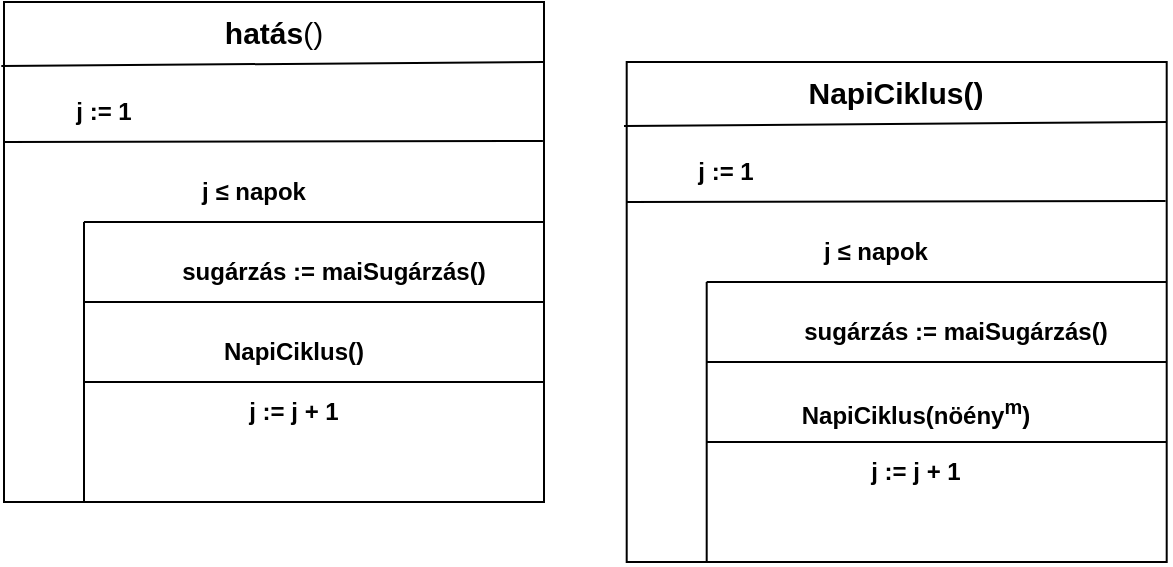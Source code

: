 <mxfile version="24.2.5" type="device">
  <diagram name="Page-1" id="QlbCESwdWhQ616gQmt5w">
    <mxGraphModel dx="1035" dy="626" grid="1" gridSize="10" guides="1" tooltips="1" connect="1" arrows="1" fold="1" page="1" pageScale="1" pageWidth="850" pageHeight="1100" math="0" shadow="0">
      <root>
        <mxCell id="0" />
        <mxCell id="1" parent="0" />
        <mxCell id="heVDlDfBvZri-jR2nNdC-1" value="" style="rounded=0;whiteSpace=wrap;html=1;" vertex="1" parent="1">
          <mxGeometry x="140" y="90" width="270" height="250" as="geometry" />
        </mxCell>
        <mxCell id="heVDlDfBvZri-jR2nNdC-2" value="&lt;font style=&quot;font-size: 15px;&quot;&gt;&lt;b&gt;&lt;font style=&quot;font-size: 15px;&quot;&gt;hatás&lt;/font&gt;&lt;/b&gt;()&lt;/font&gt;" style="text;html=1;align=center;verticalAlign=middle;whiteSpace=wrap;rounded=0;" vertex="1" parent="1">
          <mxGeometry x="245" y="90" width="60" height="30" as="geometry" />
        </mxCell>
        <mxCell id="heVDlDfBvZri-jR2nNdC-3" value="" style="endArrow=none;html=1;rounded=0;entryX=1;entryY=0.12;entryDx=0;entryDy=0;entryPerimeter=0;exitX=-0.005;exitY=0.128;exitDx=0;exitDy=0;exitPerimeter=0;" edge="1" parent="1" source="heVDlDfBvZri-jR2nNdC-1" target="heVDlDfBvZri-jR2nNdC-1">
          <mxGeometry width="50" height="50" relative="1" as="geometry">
            <mxPoint x="140" y="130" as="sourcePoint" />
            <mxPoint x="190" y="80" as="targetPoint" />
          </mxGeometry>
        </mxCell>
        <mxCell id="heVDlDfBvZri-jR2nNdC-4" value="&lt;b&gt;j := 1&lt;/b&gt;" style="text;html=1;align=center;verticalAlign=middle;whiteSpace=wrap;rounded=0;" vertex="1" parent="1">
          <mxGeometry x="160" y="130" width="60" height="30" as="geometry" />
        </mxCell>
        <mxCell id="heVDlDfBvZri-jR2nNdC-5" value="" style="endArrow=none;html=1;rounded=0;entryX=0.998;entryY=0.278;entryDx=0;entryDy=0;entryPerimeter=0;" edge="1" parent="1" target="heVDlDfBvZri-jR2nNdC-1">
          <mxGeometry width="50" height="50" relative="1" as="geometry">
            <mxPoint x="140" y="160" as="sourcePoint" />
            <mxPoint x="190" y="110" as="targetPoint" />
          </mxGeometry>
        </mxCell>
        <mxCell id="heVDlDfBvZri-jR2nNdC-6" value="&lt;b&gt;j ≤ napok&lt;/b&gt;" style="text;html=1;align=center;verticalAlign=middle;whiteSpace=wrap;rounded=0;" vertex="1" parent="1">
          <mxGeometry x="230" y="170" width="70" height="30" as="geometry" />
        </mxCell>
        <mxCell id="heVDlDfBvZri-jR2nNdC-7" value="" style="endArrow=none;html=1;rounded=0;exitX=0.148;exitY=0.44;exitDx=0;exitDy=0;exitPerimeter=0;" edge="1" parent="1" source="heVDlDfBvZri-jR2nNdC-1">
          <mxGeometry width="50" height="50" relative="1" as="geometry">
            <mxPoint x="360" y="250" as="sourcePoint" />
            <mxPoint x="410" y="200" as="targetPoint" />
          </mxGeometry>
        </mxCell>
        <mxCell id="heVDlDfBvZri-jR2nNdC-8" value="" style="endArrow=none;html=1;rounded=0;" edge="1" parent="1">
          <mxGeometry width="50" height="50" relative="1" as="geometry">
            <mxPoint x="180" y="340" as="sourcePoint" />
            <mxPoint x="180" y="200" as="targetPoint" />
          </mxGeometry>
        </mxCell>
        <mxCell id="heVDlDfBvZri-jR2nNdC-9" value="&lt;b&gt;sugárzás := maiSugárzás()&lt;/b&gt;" style="text;html=1;align=center;verticalAlign=middle;whiteSpace=wrap;rounded=0;" vertex="1" parent="1">
          <mxGeometry x="220" y="210" width="170" height="30" as="geometry" />
        </mxCell>
        <mxCell id="heVDlDfBvZri-jR2nNdC-10" value="" style="endArrow=none;html=1;rounded=0;" edge="1" parent="1">
          <mxGeometry width="50" height="50" relative="1" as="geometry">
            <mxPoint x="180" y="240" as="sourcePoint" />
            <mxPoint x="410" y="240" as="targetPoint" />
          </mxGeometry>
        </mxCell>
        <mxCell id="heVDlDfBvZri-jR2nNdC-11" value="" style="endArrow=none;html=1;rounded=0;" edge="1" parent="1">
          <mxGeometry width="50" height="50" relative="1" as="geometry">
            <mxPoint x="180" y="280" as="sourcePoint" />
            <mxPoint x="410" y="280" as="targetPoint" />
          </mxGeometry>
        </mxCell>
        <mxCell id="heVDlDfBvZri-jR2nNdC-12" value="&lt;b&gt;NapiCiklus()&lt;/b&gt;" style="text;html=1;align=center;verticalAlign=middle;whiteSpace=wrap;rounded=0;" vertex="1" parent="1">
          <mxGeometry x="200" y="250" width="170" height="30" as="geometry" />
        </mxCell>
        <mxCell id="heVDlDfBvZri-jR2nNdC-13" value="&lt;b&gt;j := j + 1&lt;/b&gt;" style="text;html=1;align=center;verticalAlign=middle;whiteSpace=wrap;rounded=0;" vertex="1" parent="1">
          <mxGeometry x="200" y="280" width="170" height="30" as="geometry" />
        </mxCell>
        <mxCell id="heVDlDfBvZri-jR2nNdC-14" value="" style="rounded=0;whiteSpace=wrap;html=1;" vertex="1" parent="1">
          <mxGeometry x="451.35" y="120" width="270" height="250" as="geometry" />
        </mxCell>
        <mxCell id="heVDlDfBvZri-jR2nNdC-15" value="&lt;span style=&quot;font-size: 15px;&quot;&gt;&lt;b&gt;NapiCiklus()&lt;/b&gt;&lt;/span&gt;" style="text;html=1;align=center;verticalAlign=middle;whiteSpace=wrap;rounded=0;" vertex="1" parent="1">
          <mxGeometry x="556.35" y="120" width="60" height="30" as="geometry" />
        </mxCell>
        <mxCell id="heVDlDfBvZri-jR2nNdC-16" value="" style="endArrow=none;html=1;rounded=0;entryX=1;entryY=0.12;entryDx=0;entryDy=0;entryPerimeter=0;exitX=-0.005;exitY=0.128;exitDx=0;exitDy=0;exitPerimeter=0;" edge="1" parent="1" source="heVDlDfBvZri-jR2nNdC-14" target="heVDlDfBvZri-jR2nNdC-14">
          <mxGeometry width="50" height="50" relative="1" as="geometry">
            <mxPoint x="451.35" y="160" as="sourcePoint" />
            <mxPoint x="501.35" y="110" as="targetPoint" />
          </mxGeometry>
        </mxCell>
        <mxCell id="heVDlDfBvZri-jR2nNdC-17" value="&lt;b&gt;j := 1&lt;/b&gt;" style="text;html=1;align=center;verticalAlign=middle;whiteSpace=wrap;rounded=0;" vertex="1" parent="1">
          <mxGeometry x="471.35" y="160" width="60" height="30" as="geometry" />
        </mxCell>
        <mxCell id="heVDlDfBvZri-jR2nNdC-18" value="" style="endArrow=none;html=1;rounded=0;entryX=0.998;entryY=0.278;entryDx=0;entryDy=0;entryPerimeter=0;" edge="1" parent="1" target="heVDlDfBvZri-jR2nNdC-14">
          <mxGeometry width="50" height="50" relative="1" as="geometry">
            <mxPoint x="451.35" y="190" as="sourcePoint" />
            <mxPoint x="501.35" y="140" as="targetPoint" />
          </mxGeometry>
        </mxCell>
        <mxCell id="heVDlDfBvZri-jR2nNdC-19" value="&lt;b&gt;j ≤ napok&lt;/b&gt;" style="text;html=1;align=center;verticalAlign=middle;whiteSpace=wrap;rounded=0;" vertex="1" parent="1">
          <mxGeometry x="541.35" y="200" width="70" height="30" as="geometry" />
        </mxCell>
        <mxCell id="heVDlDfBvZri-jR2nNdC-20" value="" style="endArrow=none;html=1;rounded=0;exitX=0.148;exitY=0.44;exitDx=0;exitDy=0;exitPerimeter=0;" edge="1" parent="1" source="heVDlDfBvZri-jR2nNdC-14">
          <mxGeometry width="50" height="50" relative="1" as="geometry">
            <mxPoint x="671.35" y="280" as="sourcePoint" />
            <mxPoint x="721.35" y="230" as="targetPoint" />
          </mxGeometry>
        </mxCell>
        <mxCell id="heVDlDfBvZri-jR2nNdC-21" value="" style="endArrow=none;html=1;rounded=0;" edge="1" parent="1">
          <mxGeometry width="50" height="50" relative="1" as="geometry">
            <mxPoint x="491.35" y="370" as="sourcePoint" />
            <mxPoint x="491.35" y="230" as="targetPoint" />
          </mxGeometry>
        </mxCell>
        <mxCell id="heVDlDfBvZri-jR2nNdC-22" value="&lt;b&gt;sugárzás := maiSugárzás()&lt;/b&gt;" style="text;html=1;align=center;verticalAlign=middle;whiteSpace=wrap;rounded=0;" vertex="1" parent="1">
          <mxGeometry x="531.35" y="240" width="170" height="30" as="geometry" />
        </mxCell>
        <mxCell id="heVDlDfBvZri-jR2nNdC-23" value="" style="endArrow=none;html=1;rounded=0;" edge="1" parent="1">
          <mxGeometry width="50" height="50" relative="1" as="geometry">
            <mxPoint x="491.35" y="270" as="sourcePoint" />
            <mxPoint x="721.35" y="270" as="targetPoint" />
          </mxGeometry>
        </mxCell>
        <mxCell id="heVDlDfBvZri-jR2nNdC-24" value="" style="endArrow=none;html=1;rounded=0;" edge="1" parent="1">
          <mxGeometry width="50" height="50" relative="1" as="geometry">
            <mxPoint x="491.35" y="310" as="sourcePoint" />
            <mxPoint x="721.35" y="310" as="targetPoint" />
          </mxGeometry>
        </mxCell>
        <mxCell id="heVDlDfBvZri-jR2nNdC-25" value="&lt;b&gt;NapiCiklus(nöény&lt;sup&gt;m&lt;/sup&gt;)&lt;/b&gt;" style="text;html=1;align=center;verticalAlign=middle;whiteSpace=wrap;rounded=0;" vertex="1" parent="1">
          <mxGeometry x="511.35" y="280" width="170" height="30" as="geometry" />
        </mxCell>
        <mxCell id="heVDlDfBvZri-jR2nNdC-26" value="&lt;b&gt;j := j + 1&lt;/b&gt;" style="text;html=1;align=center;verticalAlign=middle;whiteSpace=wrap;rounded=0;" vertex="1" parent="1">
          <mxGeometry x="511.35" y="310" width="170" height="30" as="geometry" />
        </mxCell>
      </root>
    </mxGraphModel>
  </diagram>
</mxfile>
